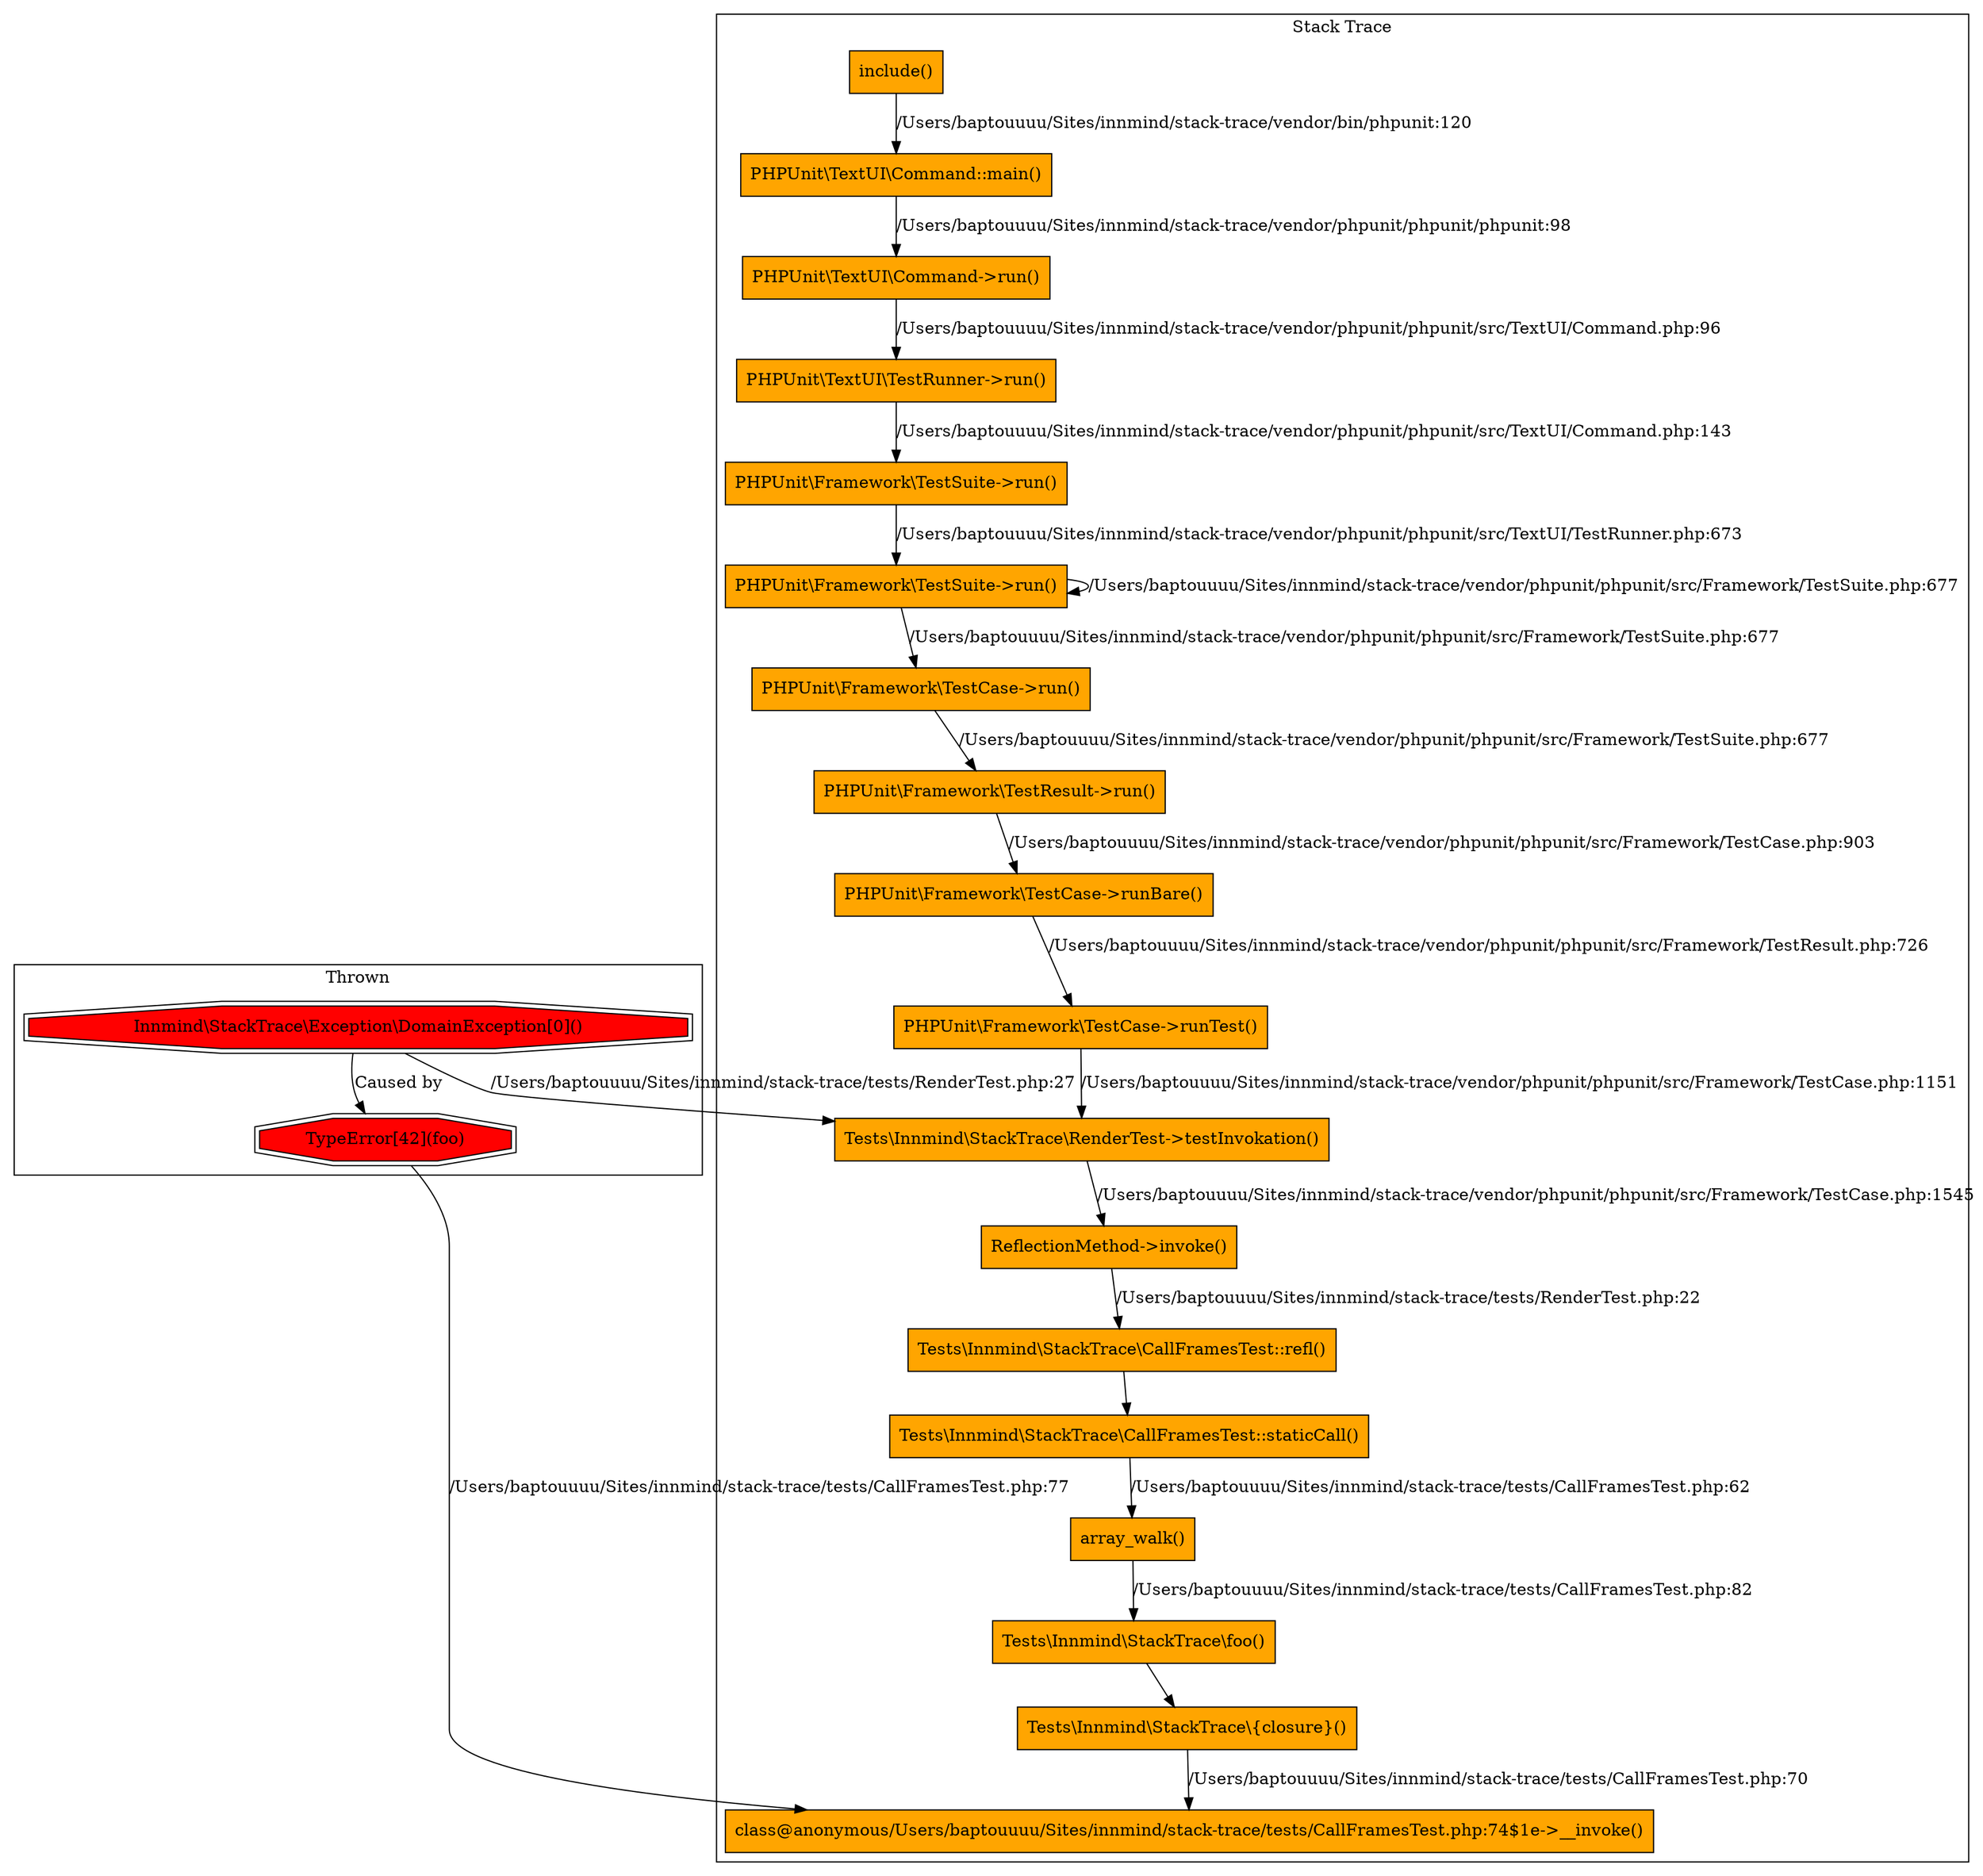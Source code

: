 digraph stack_trace {
    subgraph cluster_throwables {
        label="Thrown"
    exception_00000000000002ba0000000000000000 -> exception_00000000000004c90000000000000000 [label="Caused by"];
    exception_00000000000004c90000000000000000 [shape="doubleoctagon", style="filled", fillcolor="#ff0000", label="TypeError[42](foo)", URL="file:///Users/baptouuuu/Sites/innmind/stack-trace/tests/CallFramesTest.php"];
    exception_00000000000002ba0000000000000000 [shape="doubleoctagon", style="filled", fillcolor="#ff0000", label="Innmind\\StackTrace\\Exception\\DomainException[0]()", URL="file:///Users/baptouuuu/Sites/innmind/stack-trace/tests/RenderTest.php"];
    }
    subgraph cluster_call_frames {
        label="Stack Trace"
    call_frame_4f9ea46a7375c109da69901c633013a9 -> call_frame_53aaccb6492409f5e3f3865fc706111e [label="/Users/baptouuuu/Sites/innmind/stack-trace/tests/CallFramesTest.php:70", URL="file:///Users/baptouuuu/Sites/innmind/stack-trace/tests/CallFramesTest.php"];
    call_frame_78899d4635295534cfc817b37dee2513 -> call_frame_4f9ea46a7375c109da69901c633013a9;
    call_frame_7945ef788bc897e87fc2d31edd4537b5 -> call_frame_78899d4635295534cfc817b37dee2513 [label="/Users/baptouuuu/Sites/innmind/stack-trace/tests/CallFramesTest.php:82", URL="file:///Users/baptouuuu/Sites/innmind/stack-trace/tests/CallFramesTest.php"];
    call_frame_9914fdd0b965fa974e826064877ece14 -> call_frame_7945ef788bc897e87fc2d31edd4537b5 [label="/Users/baptouuuu/Sites/innmind/stack-trace/tests/CallFramesTest.php:62", URL="file:///Users/baptouuuu/Sites/innmind/stack-trace/tests/CallFramesTest.php"];
    call_frame_a3479fc68cbbda8c8966caf2abecb4ec -> call_frame_9914fdd0b965fa974e826064877ece14;
    call_frame_da9f8aa8271b7ba9a2e8d52bb7f63b65 -> call_frame_a3479fc68cbbda8c8966caf2abecb4ec [label="/Users/baptouuuu/Sites/innmind/stack-trace/tests/RenderTest.php:22", URL="file:///Users/baptouuuu/Sites/innmind/stack-trace/tests/RenderTest.php"];
    call_frame_47c0407195947f117d1878ddc407c0a3 -> call_frame_da9f8aa8271b7ba9a2e8d52bb7f63b65 [label="/Users/baptouuuu/Sites/innmind/stack-trace/vendor/phpunit/phpunit/src/Framework/TestCase.php:1545", URL="file:///Users/baptouuuu/Sites/innmind/stack-trace/vendor/phpunit/phpunit/src/Framework/TestCase.php"];
    call_frame_07f591f613086fa0eafe956f80ef31fa -> call_frame_47c0407195947f117d1878ddc407c0a3 [label="/Users/baptouuuu/Sites/innmind/stack-trace/vendor/phpunit/phpunit/src/Framework/TestCase.php:1151", URL="file:///Users/baptouuuu/Sites/innmind/stack-trace/vendor/phpunit/phpunit/src/Framework/TestCase.php"];
    call_frame_5627b6f9e8560c938320b94b612d2fc0 -> call_frame_07f591f613086fa0eafe956f80ef31fa [label="/Users/baptouuuu/Sites/innmind/stack-trace/vendor/phpunit/phpunit/src/Framework/TestResult.php:726", URL="file:///Users/baptouuuu/Sites/innmind/stack-trace/vendor/phpunit/phpunit/src/Framework/TestResult.php"];
    call_frame_9e85687edeee0a8f8bd7f473ec92cc89 -> call_frame_5627b6f9e8560c938320b94b612d2fc0 [label="/Users/baptouuuu/Sites/innmind/stack-trace/vendor/phpunit/phpunit/src/Framework/TestCase.php:903", URL="file:///Users/baptouuuu/Sites/innmind/stack-trace/vendor/phpunit/phpunit/src/Framework/TestCase.php"];
    call_frame_862259868e8b30c44157d4fa168fc13a -> call_frame_9e85687edeee0a8f8bd7f473ec92cc89 [label="/Users/baptouuuu/Sites/innmind/stack-trace/vendor/phpunit/phpunit/src/Framework/TestSuite.php:677", URL="file:///Users/baptouuuu/Sites/innmind/stack-trace/vendor/phpunit/phpunit/src/Framework/TestSuite.php"];
    call_frame_cc4026df087e27e93e934267183b41f4 -> call_frame_862259868e8b30c44157d4fa168fc13a [label="/Users/baptouuuu/Sites/innmind/stack-trace/vendor/phpunit/phpunit/src/Framework/TestSuite.php:677", URL="file:///Users/baptouuuu/Sites/innmind/stack-trace/vendor/phpunit/phpunit/src/Framework/TestSuite.php"];
    call_frame_cc4026df087e27e93e934267183b41f4 -> call_frame_cc4026df087e27e93e934267183b41f4 [label="/Users/baptouuuu/Sites/innmind/stack-trace/vendor/phpunit/phpunit/src/Framework/TestSuite.php:677", URL="file:///Users/baptouuuu/Sites/innmind/stack-trace/vendor/phpunit/phpunit/src/Framework/TestSuite.php"];
    call_frame_c8d6907ef39a015179586fa3b8c89d1a -> call_frame_cc4026df087e27e93e934267183b41f4 [label="/Users/baptouuuu/Sites/innmind/stack-trace/vendor/phpunit/phpunit/src/TextUI/TestRunner.php:673", URL="file:///Users/baptouuuu/Sites/innmind/stack-trace/vendor/phpunit/phpunit/src/TextUI/TestRunner.php"];
    call_frame_95bacb9103a97886bc59bc9084f8765c -> call_frame_c8d6907ef39a015179586fa3b8c89d1a [label="/Users/baptouuuu/Sites/innmind/stack-trace/vendor/phpunit/phpunit/src/TextUI/Command.php:143", URL="file:///Users/baptouuuu/Sites/innmind/stack-trace/vendor/phpunit/phpunit/src/TextUI/Command.php"];
    call_frame_ea22ce8c2ce2b0f720bfdcc70fb908c5 -> call_frame_95bacb9103a97886bc59bc9084f8765c [label="/Users/baptouuuu/Sites/innmind/stack-trace/vendor/phpunit/phpunit/src/TextUI/Command.php:96", URL="file:///Users/baptouuuu/Sites/innmind/stack-trace/vendor/phpunit/phpunit/src/TextUI/Command.php"];
    call_frame_06e435cf2f8ff07c446385801e950ee7 -> call_frame_ea22ce8c2ce2b0f720bfdcc70fb908c5 [label="/Users/baptouuuu/Sites/innmind/stack-trace/vendor/phpunit/phpunit/phpunit:98", URL="file:///Users/baptouuuu/Sites/innmind/stack-trace/vendor/phpunit/phpunit/phpunit"];
    call_frame_d8b76d2929d9dd7cd5896c117a761475 -> call_frame_06e435cf2f8ff07c446385801e950ee7 [label="/Users/baptouuuu/Sites/innmind/stack-trace/vendor/bin/phpunit:120", URL="file:///Users/baptouuuu/Sites/innmind/stack-trace/vendor/bin/phpunit"];
    call_frame_53aaccb6492409f5e3f3865fc706111e [shape="box", style="filled", fillcolor="#ffa500", label="class@anonymous/Users/baptouuuu/Sites/innmind/stack-trace/tests/CallFramesTest.php:74$1e->__invoke()", URL="file:///Users/baptouuuu/Sites/innmind/stack-trace/tests/CallFramesTest.php"];
    call_frame_4f9ea46a7375c109da69901c633013a9 [shape="box", style="filled", fillcolor="#ffa500", label="Tests\\Innmind\\StackTrace\\{closure}()", URL="file:///Users/baptouuuu/Sites/innmind/stack-trace/tests/CallFramesTest.php"];
    call_frame_78899d4635295534cfc817b37dee2513 [shape="box", style="filled", fillcolor="#ffa500", label="Tests\\Innmind\\StackTrace\\foo()"];
    call_frame_7945ef788bc897e87fc2d31edd4537b5 [shape="box", style="filled", fillcolor="#ffa500", label="array_walk()", URL="file:///Users/baptouuuu/Sites/innmind/stack-trace/tests/CallFramesTest.php"];
    call_frame_9914fdd0b965fa974e826064877ece14 [shape="box", style="filled", fillcolor="#ffa500", label="Tests\\Innmind\\StackTrace\\CallFramesTest::staticCall()", URL="file:///Users/baptouuuu/Sites/innmind/stack-trace/tests/CallFramesTest.php"];
    call_frame_a3479fc68cbbda8c8966caf2abecb4ec [shape="box", style="filled", fillcolor="#ffa500", label="Tests\\Innmind\\StackTrace\\CallFramesTest::refl()"];
    call_frame_da9f8aa8271b7ba9a2e8d52bb7f63b65 [shape="box", style="filled", fillcolor="#ffa500", label="ReflectionMethod->invoke()", URL="file:///Users/baptouuuu/Sites/innmind/stack-trace/tests/RenderTest.php"];
    call_frame_47c0407195947f117d1878ddc407c0a3 [shape="box", style="filled", fillcolor="#ffa500", label="Tests\\Innmind\\StackTrace\\RenderTest->testInvokation()", URL="file:///Users/baptouuuu/Sites/innmind/stack-trace/vendor/phpunit/phpunit/src/Framework/TestCase.php"];
    call_frame_07f591f613086fa0eafe956f80ef31fa [shape="box", style="filled", fillcolor="#ffa500", label="PHPUnit\\Framework\\TestCase->runTest()", URL="file:///Users/baptouuuu/Sites/innmind/stack-trace/vendor/phpunit/phpunit/src/Framework/TestCase.php"];
    call_frame_5627b6f9e8560c938320b94b612d2fc0 [shape="box", style="filled", fillcolor="#ffa500", label="PHPUnit\\Framework\\TestCase->runBare()", URL="file:///Users/baptouuuu/Sites/innmind/stack-trace/vendor/phpunit/phpunit/src/Framework/TestResult.php"];
    call_frame_9e85687edeee0a8f8bd7f473ec92cc89 [shape="box", style="filled", fillcolor="#ffa500", label="PHPUnit\\Framework\\TestResult->run()", URL="file:///Users/baptouuuu/Sites/innmind/stack-trace/vendor/phpunit/phpunit/src/Framework/TestCase.php"];
    call_frame_862259868e8b30c44157d4fa168fc13a [shape="box", style="filled", fillcolor="#ffa500", label="PHPUnit\\Framework\\TestCase->run()", URL="file:///Users/baptouuuu/Sites/innmind/stack-trace/vendor/phpunit/phpunit/src/Framework/TestSuite.php"];
    call_frame_cc4026df087e27e93e934267183b41f4 [shape="box", style="filled", fillcolor="#ffa500", label="PHPUnit\\Framework\\TestSuite->run()", URL="file:///Users/baptouuuu/Sites/innmind/stack-trace/vendor/phpunit/phpunit/src/Framework/TestSuite.php"];
    call_frame_c8d6907ef39a015179586fa3b8c89d1a [shape="box", style="filled", fillcolor="#ffa500", label="PHPUnit\\Framework\\TestSuite->run()", URL="file:///Users/baptouuuu/Sites/innmind/stack-trace/vendor/phpunit/phpunit/src/TextUI/TestRunner.php"];
    call_frame_95bacb9103a97886bc59bc9084f8765c [shape="box", style="filled", fillcolor="#ffa500", label="PHPUnit\\TextUI\\TestRunner->run()", URL="file:///Users/baptouuuu/Sites/innmind/stack-trace/vendor/phpunit/phpunit/src/TextUI/Command.php"];
    call_frame_ea22ce8c2ce2b0f720bfdcc70fb908c5 [shape="box", style="filled", fillcolor="#ffa500", label="PHPUnit\\TextUI\\Command->run()", URL="file:///Users/baptouuuu/Sites/innmind/stack-trace/vendor/phpunit/phpunit/src/TextUI/Command.php"];
    call_frame_06e435cf2f8ff07c446385801e950ee7 [shape="box", style="filled", fillcolor="#ffa500", label="PHPUnit\\TextUI\\Command::main()", URL="file:///Users/baptouuuu/Sites/innmind/stack-trace/vendor/phpunit/phpunit/phpunit"];
    call_frame_d8b76d2929d9dd7cd5896c117a761475 [shape="box", style="filled", fillcolor="#ffa500", label="include()", URL="file:///Users/baptouuuu/Sites/innmind/stack-trace/vendor/bin/phpunit"];
    }
    exception_00000000000004c90000000000000000 -> call_frame_53aaccb6492409f5e3f3865fc706111e [label="/Users/baptouuuu/Sites/innmind/stack-trace/tests/CallFramesTest.php:77", URL="file:///Users/baptouuuu/Sites/innmind/stack-trace/tests/CallFramesTest.php"];
    exception_00000000000002ba0000000000000000 -> call_frame_47c0407195947f117d1878ddc407c0a3 [label="/Users/baptouuuu/Sites/innmind/stack-trace/tests/RenderTest.php:27", URL="file:///Users/baptouuuu/Sites/innmind/stack-trace/tests/RenderTest.php"];
}